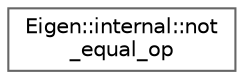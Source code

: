 digraph "类继承关系图"
{
 // LATEX_PDF_SIZE
  bgcolor="transparent";
  edge [fontname=Helvetica,fontsize=10,labelfontname=Helvetica,labelfontsize=10];
  node [fontname=Helvetica,fontsize=10,shape=box,height=0.2,width=0.4];
  rankdir="LR";
  Node0 [id="Node000000",label="Eigen::internal::not\l_equal_op",height=0.2,width=0.4,color="grey40", fillcolor="white", style="filled",URL="$struct_eigen_1_1internal_1_1not__equal__op.html",tooltip=" "];
}
